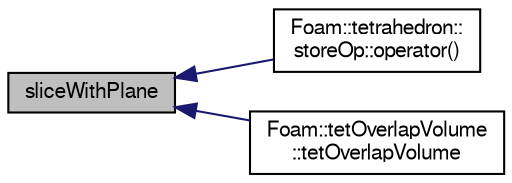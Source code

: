 digraph "sliceWithPlane"
{
  bgcolor="transparent";
  edge [fontname="FreeSans",fontsize="10",labelfontname="FreeSans",labelfontsize="10"];
  node [fontname="FreeSans",fontsize="10",shape=record];
  rankdir="LR";
  Node551 [label="sliceWithPlane",height=0.2,width=0.4,color="black", fillcolor="grey75", style="filled", fontcolor="black"];
  Node551 -> Node552 [dir="back",color="midnightblue",fontsize="10",style="solid",fontname="FreeSans"];
  Node552 [label="Foam::tetrahedron::\lstoreOp::operator()",height=0.2,width=0.4,color="black",URL="$a27598.html#a1983d18f6e6e7de5141bea5b0d6716c4"];
  Node551 -> Node553 [dir="back",color="midnightblue",fontsize="10",style="solid",fontname="FreeSans"];
  Node553 [label="Foam::tetOverlapVolume\l::tetOverlapVolume",height=0.2,width=0.4,color="black",URL="$a25482.html#ae2687708d7bad92c040a9d6dd6a61f09",tooltip="Null constructor. "];
}
